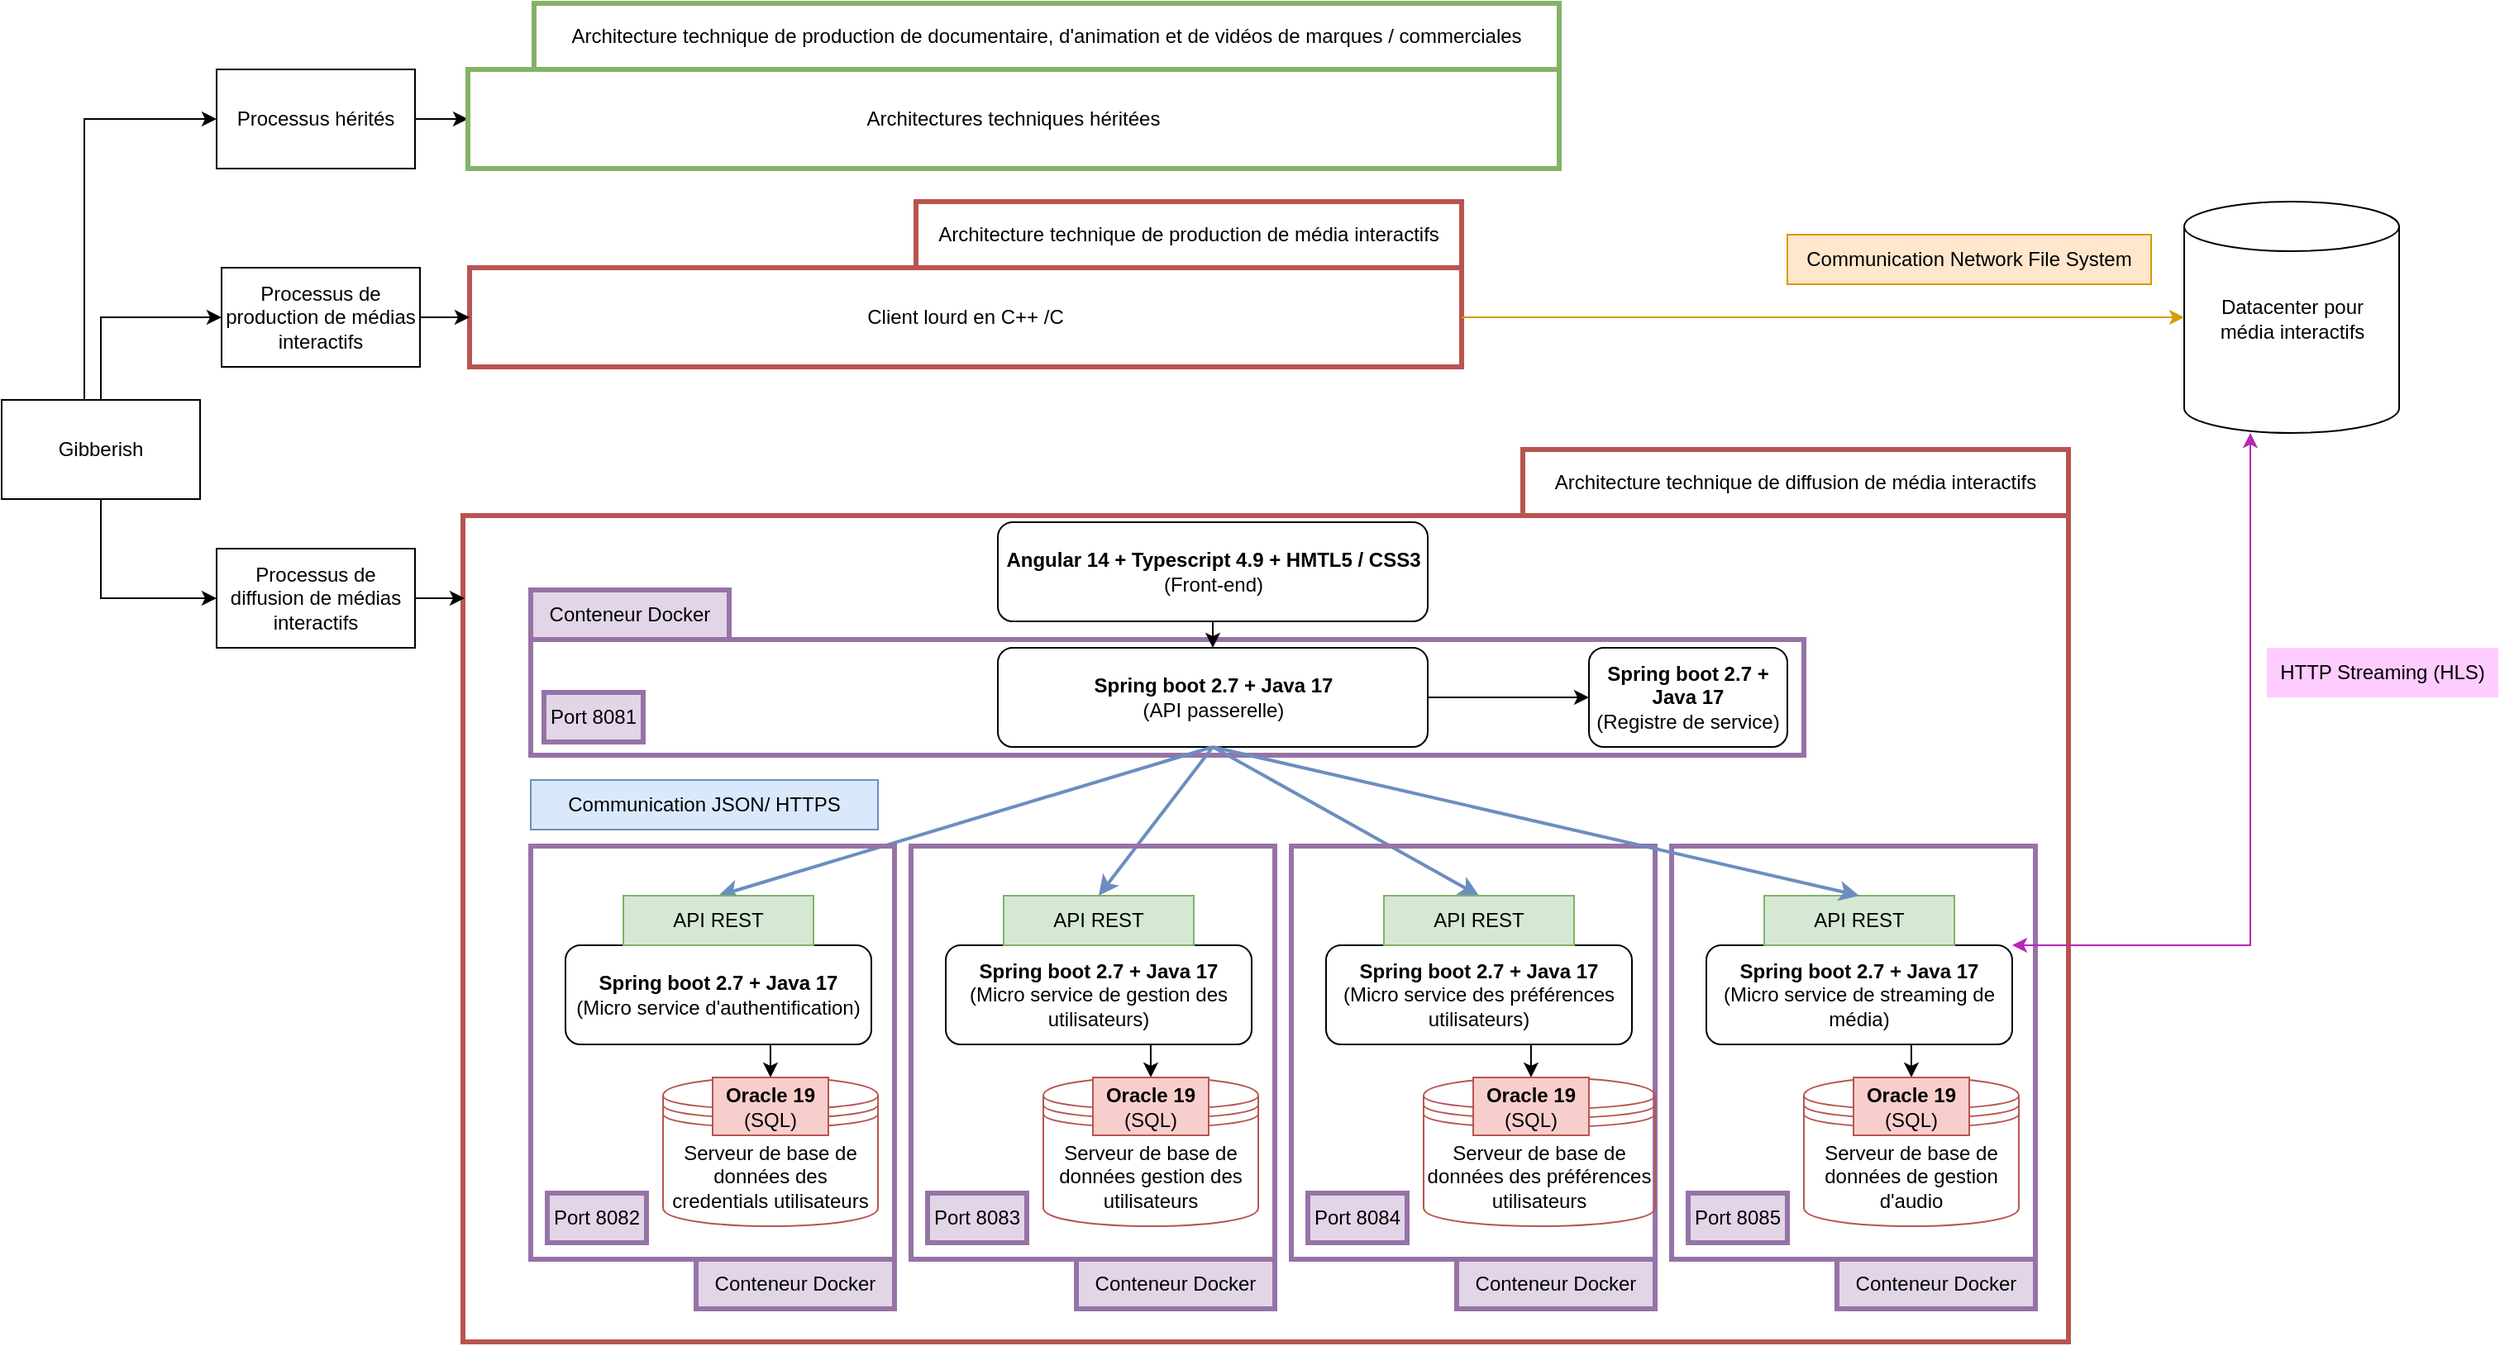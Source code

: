 <mxfile version="20.6.0" type="github">
  <diagram id="J4lTsCqaWdvs94E4tDBU" name="Page-1">
    <mxGraphModel dx="1422" dy="724" grid="1" gridSize="10" guides="1" tooltips="1" connect="1" arrows="1" fold="1" page="1" pageScale="1" pageWidth="827" pageHeight="1169" math="0" shadow="0">
      <root>
        <mxCell id="0" />
        <mxCell id="1" parent="0" />
        <mxCell id="8kNqF_XKGNWwcD94ysNi-43" value="" style="rounded=0;whiteSpace=wrap;html=1;strokeWidth=3;fillColor=none;strokeColor=#9673a6;" parent="1" vertex="1">
          <mxGeometry x="320" y="675" width="770" height="70" as="geometry" />
        </mxCell>
        <mxCell id="_FSysQC6U6rYsHptcgnh-13" value="" style="rounded=0;whiteSpace=wrap;html=1;fillColor=none;strokeColor=#b85450;strokeWidth=3;" parent="1" vertex="1">
          <mxGeometry x="279" y="600" width="971" height="500" as="geometry" />
        </mxCell>
        <mxCell id="8kNqF_XKGNWwcD94ysNi-25" value="" style="group" parent="1" vertex="1" connectable="0">
          <mxGeometry x="1010" y="800" width="220" height="280" as="geometry" />
        </mxCell>
        <mxCell id="8kNqF_XKGNWwcD94ysNi-26" value="" style="rounded=0;whiteSpace=wrap;html=1;fillColor=none;strokeColor=#9673a6;strokeWidth=3;" parent="8kNqF_XKGNWwcD94ysNi-25" vertex="1">
          <mxGeometry width="220" height="250" as="geometry" />
        </mxCell>
        <mxCell id="8kNqF_XKGNWwcD94ysNi-27" value="&lt;div&gt;&lt;b&gt;Spring boot 2.7 + Java 17&lt;br&gt;&lt;/b&gt;(Micro service de streaming de média)&lt;/div&gt;" style="rounded=1;whiteSpace=wrap;html=1;" parent="8kNqF_XKGNWwcD94ysNi-25" vertex="1">
          <mxGeometry x="21" y="60" width="185" height="60" as="geometry" />
        </mxCell>
        <mxCell id="8kNqF_XKGNWwcD94ysNi-28" value="Serveur de base de données de gestion d&#39;audio" style="shape=datastore;whiteSpace=wrap;html=1;fillColor=none;strokeColor=#b85450;" parent="8kNqF_XKGNWwcD94ysNi-25" vertex="1">
          <mxGeometry x="80" y="140" width="130" height="90" as="geometry" />
        </mxCell>
        <mxCell id="8kNqF_XKGNWwcD94ysNi-29" value="" style="endArrow=classic;html=1;rounded=0;entryX=0.5;entryY=0;entryDx=0;entryDy=0;exitX=0.67;exitY=1;exitDx=0;exitDy=0;exitPerimeter=0;" parent="8kNqF_XKGNWwcD94ysNi-25" source="8kNqF_XKGNWwcD94ysNi-27" target="8kNqF_XKGNWwcD94ysNi-31" edge="1">
          <mxGeometry width="50" height="50" relative="1" as="geometry">
            <mxPoint x="146.95" y="121" as="sourcePoint" />
            <mxPoint x="148" y="138" as="targetPoint" />
          </mxGeometry>
        </mxCell>
        <mxCell id="8kNqF_XKGNWwcD94ysNi-30" value="API REST" style="rounded=0;whiteSpace=wrap;html=1;fillColor=#d5e8d4;strokeColor=#82b366;" parent="8kNqF_XKGNWwcD94ysNi-25" vertex="1">
          <mxGeometry x="56" y="30" width="115" height="30" as="geometry" />
        </mxCell>
        <mxCell id="8kNqF_XKGNWwcD94ysNi-31" value="&lt;b&gt;Oracle 19&lt;/b&gt; (SQL)" style="rounded=0;whiteSpace=wrap;html=1;fillColor=#f8cecc;strokeColor=#b85450;" parent="8kNqF_XKGNWwcD94ysNi-25" vertex="1">
          <mxGeometry x="110" y="140" width="70" height="35" as="geometry" />
        </mxCell>
        <mxCell id="8kNqF_XKGNWwcD94ysNi-32" value="Conteneur Docker" style="rounded=0;whiteSpace=wrap;html=1;strokeWidth=3;fillColor=#e1d5e7;strokeColor=#9673a6;" parent="8kNqF_XKGNWwcD94ysNi-25" vertex="1">
          <mxGeometry x="100" y="250" width="120" height="30" as="geometry" />
        </mxCell>
        <mxCell id="8kNqF_XKGNWwcD94ysNi-33" value="Port 8085" style="rounded=0;whiteSpace=wrap;html=1;strokeWidth=3;fillColor=#e1d5e7;strokeColor=#9673a6;" parent="8kNqF_XKGNWwcD94ysNi-25" vertex="1">
          <mxGeometry x="10" y="210" width="60" height="30" as="geometry" />
        </mxCell>
        <mxCell id="wo86FMuEZb9ytW6Cp0ga-16" value="" style="rounded=0;whiteSpace=wrap;html=1;fillColor=none;strokeColor=#b85450;strokeWidth=3;" parent="1" vertex="1">
          <mxGeometry x="283" y="450" width="600" height="60" as="geometry" />
        </mxCell>
        <mxCell id="wo86FMuEZb9ytW6Cp0ga-17" value="Architecture technique de production de média interactifs" style="rounded=0;whiteSpace=wrap;html=1;strokeWidth=3;fillColor=none;strokeColor=#b85450;" parent="1" vertex="1">
          <mxGeometry x="553" y="410" width="330" height="40" as="geometry" />
        </mxCell>
        <mxCell id="wo86FMuEZb9ytW6Cp0ga-26" value="Gibberish" style="rounded=0;whiteSpace=wrap;html=1;strokeWidth=1;fillColor=none;" parent="1" vertex="1">
          <mxGeometry y="530" width="120" height="60" as="geometry" />
        </mxCell>
        <mxCell id="wo86FMuEZb9ytW6Cp0ga-27" value="Processus de production de médias interactifs" style="rounded=0;whiteSpace=wrap;html=1;strokeWidth=1;fillColor=none;" parent="1" vertex="1">
          <mxGeometry x="133" y="450" width="120" height="60" as="geometry" />
        </mxCell>
        <mxCell id="wo86FMuEZb9ytW6Cp0ga-28" value="Processus de diffusion de médias interactifs" style="rounded=0;whiteSpace=wrap;html=1;strokeWidth=1;fillColor=none;" parent="1" vertex="1">
          <mxGeometry x="130" y="620" width="120" height="60" as="geometry" />
        </mxCell>
        <mxCell id="wo86FMuEZb9ytW6Cp0ga-29" value="" style="endArrow=classic;html=1;rounded=0;exitX=0.5;exitY=0;exitDx=0;exitDy=0;entryX=0;entryY=0.5;entryDx=0;entryDy=0;" parent="1" source="wo86FMuEZb9ytW6Cp0ga-26" target="wo86FMuEZb9ytW6Cp0ga-27" edge="1">
          <mxGeometry width="50" height="50" relative="1" as="geometry">
            <mxPoint x="450" y="570" as="sourcePoint" />
            <mxPoint x="80" y="360" as="targetPoint" />
            <Array as="points">
              <mxPoint x="60" y="480" />
            </Array>
          </mxGeometry>
        </mxCell>
        <mxCell id="wo86FMuEZb9ytW6Cp0ga-30" value="" style="endArrow=classic;html=1;rounded=0;exitX=1;exitY=0.5;exitDx=0;exitDy=0;" parent="1" source="wo86FMuEZb9ytW6Cp0ga-27" edge="1">
          <mxGeometry width="50" height="50" relative="1" as="geometry">
            <mxPoint x="453" y="690" as="sourcePoint" />
            <mxPoint x="283" y="480" as="targetPoint" />
          </mxGeometry>
        </mxCell>
        <mxCell id="wo86FMuEZb9ytW6Cp0ga-31" value="" style="endArrow=classic;html=1;rounded=0;exitX=0.5;exitY=1;exitDx=0;exitDy=0;entryX=0;entryY=0.5;entryDx=0;entryDy=0;" parent="1" source="wo86FMuEZb9ytW6Cp0ga-26" target="wo86FMuEZb9ytW6Cp0ga-28" edge="1">
          <mxGeometry width="50" height="50" relative="1" as="geometry">
            <mxPoint x="60" y="880" as="sourcePoint" />
            <mxPoint x="160" y="710" as="targetPoint" />
            <Array as="points">
              <mxPoint x="60" y="650" />
            </Array>
          </mxGeometry>
        </mxCell>
        <mxCell id="SsCDJ0o37DeABF8u1zy4-1" value="&lt;div&gt;&lt;b&gt;Spring boot 2.7 + Java 17&lt;/b&gt;&lt;/div&gt;&lt;div&gt;(API passerelle)&lt;/div&gt;" style="rounded=1;whiteSpace=wrap;html=1;" parent="1" vertex="1">
          <mxGeometry x="602.5" y="680" width="260" height="60" as="geometry" />
        </mxCell>
        <mxCell id="SsCDJ0o37DeABF8u1zy4-2" value="&lt;div&gt;&lt;b&gt;Spring boot 2.7 + Java 17&lt;/b&gt;&lt;/div&gt;(Registre de service)" style="rounded=1;whiteSpace=wrap;html=1;" parent="1" vertex="1">
          <mxGeometry x="960" y="680" width="120" height="60" as="geometry" />
        </mxCell>
        <mxCell id="SsCDJ0o37DeABF8u1zy4-15" value="&lt;div&gt;&lt;b&gt;Angular 14 + Typescript 4.9 + HMTL5 / CSS3&lt;/b&gt;&lt;/div&gt;&lt;div&gt;(Front-end)&lt;b&gt;&lt;br&gt;&lt;/b&gt;&lt;/div&gt; " style="rounded=1;whiteSpace=wrap;html=1;" parent="1" vertex="1">
          <mxGeometry x="602.5" y="604" width="260" height="60" as="geometry" />
        </mxCell>
        <mxCell id="SsCDJ0o37DeABF8u1zy4-16" value="" style="endArrow=classic;html=1;rounded=0;entryX=0.5;entryY=0;entryDx=0;entryDy=0;exitX=0.5;exitY=1;exitDx=0;exitDy=0;" parent="1" source="SsCDJ0o37DeABF8u1zy4-15" target="SsCDJ0o37DeABF8u1zy4-1" edge="1">
          <mxGeometry width="50" height="50" relative="1" as="geometry">
            <mxPoint x="634" y="870" as="sourcePoint" />
            <mxPoint x="684" y="820" as="targetPoint" />
          </mxGeometry>
        </mxCell>
        <mxCell id="SsCDJ0o37DeABF8u1zy4-17" value="" style="endArrow=classic;html=1;rounded=0;entryX=0;entryY=0.5;entryDx=0;entryDy=0;exitX=1;exitY=0.5;exitDx=0;exitDy=0;" parent="1" source="SsCDJ0o37DeABF8u1zy4-1" target="SsCDJ0o37DeABF8u1zy4-2" edge="1">
          <mxGeometry width="50" height="50" relative="1" as="geometry">
            <mxPoint x="724" y="754.5" as="sourcePoint" />
            <mxPoint x="684" y="924.5" as="targetPoint" />
          </mxGeometry>
        </mxCell>
        <mxCell id="xsgijD-SskbSGqHChYv_-3" value="" style="endArrow=classic;html=1;rounded=0;entryX=0.5;entryY=0;entryDx=0;entryDy=0;exitX=0.5;exitY=1;exitDx=0;exitDy=0;fillColor=#dae8fc;strokeColor=#6c8ebf;strokeWidth=2;" parent="1" source="SsCDJ0o37DeABF8u1zy4-1" target="xsgijD-SskbSGqHChYv_-1" edge="1">
          <mxGeometry width="50" height="50" relative="1" as="geometry">
            <mxPoint x="560" y="730" as="sourcePoint" />
            <mxPoint x="610" y="680" as="targetPoint" />
          </mxGeometry>
        </mxCell>
        <mxCell id="xsgijD-SskbSGqHChYv_-5" value="" style="endArrow=classic;html=1;rounded=0;entryX=0.5;entryY=0;entryDx=0;entryDy=0;exitX=0.5;exitY=1;exitDx=0;exitDy=0;fillColor=#dae8fc;strokeColor=#6c8ebf;strokeWidth=2;" parent="1" source="SsCDJ0o37DeABF8u1zy4-1" target="8kNqF_XKGNWwcD94ysNi-12" edge="1">
          <mxGeometry width="50" height="50" relative="1" as="geometry">
            <mxPoint x="875" y="720" as="sourcePoint" />
            <mxPoint x="721.5" y="780" as="targetPoint" />
          </mxGeometry>
        </mxCell>
        <mxCell id="xsgijD-SskbSGqHChYv_-7" value="" style="endArrow=classic;html=1;rounded=0;entryX=0.5;entryY=0;entryDx=0;entryDy=0;exitX=0.5;exitY=1;exitDx=0;exitDy=0;fillColor=#dae8fc;strokeColor=#6c8ebf;strokeWidth=2;" parent="1" source="SsCDJ0o37DeABF8u1zy4-1" target="8kNqF_XKGNWwcD94ysNi-21" edge="1">
          <mxGeometry width="50" height="50" relative="1" as="geometry">
            <mxPoint x="1030" y="730" as="sourcePoint" />
            <mxPoint x="866.5" y="780" as="targetPoint" />
          </mxGeometry>
        </mxCell>
        <mxCell id="xsgijD-SskbSGqHChYv_-13" value="Communication JSON/ HTTPS" style="text;html=1;strokeColor=#6c8ebf;fillColor=#dae8fc;align=center;verticalAlign=middle;whiteSpace=wrap;rounded=0;" parent="1" vertex="1">
          <mxGeometry x="320" y="760" width="210" height="30" as="geometry" />
        </mxCell>
        <mxCell id="xsgijD-SskbSGqHChYv_-15" value="" style="endArrow=classic;html=1;rounded=0;exitX=1;exitY=0.5;exitDx=0;exitDy=0;" parent="1" source="wo86FMuEZb9ytW6Cp0ga-28" edge="1">
          <mxGeometry width="50" height="50" relative="1" as="geometry">
            <mxPoint x="560" y="850" as="sourcePoint" />
            <mxPoint x="280" y="650" as="targetPoint" />
          </mxGeometry>
        </mxCell>
        <mxCell id="xsgijD-SskbSGqHChYv_-18" value="Processus hérités" style="rounded=0;whiteSpace=wrap;html=1;strokeWidth=1;fillColor=none;" parent="1" vertex="1">
          <mxGeometry x="130" y="330" width="120" height="60" as="geometry" />
        </mxCell>
        <mxCell id="xsgijD-SskbSGqHChYv_-19" value="" style="endArrow=classic;html=1;rounded=0;entryX=0;entryY=0.5;entryDx=0;entryDy=0;" parent="1" target="xsgijD-SskbSGqHChYv_-18" edge="1">
          <mxGeometry width="50" height="50" relative="1" as="geometry">
            <mxPoint x="50" y="530" as="sourcePoint" />
            <mxPoint x="120" y="240" as="targetPoint" />
            <Array as="points">
              <mxPoint x="50" y="360" />
            </Array>
          </mxGeometry>
        </mxCell>
        <mxCell id="xsgijD-SskbSGqHChYv_-20" value="" style="endArrow=classic;html=1;rounded=0;exitX=1;exitY=0.5;exitDx=0;exitDy=0;" parent="1" source="xsgijD-SskbSGqHChYv_-18" edge="1">
          <mxGeometry width="50" height="50" relative="1" as="geometry">
            <mxPoint x="642" y="650" as="sourcePoint" />
            <mxPoint x="282" y="360" as="targetPoint" />
          </mxGeometry>
        </mxCell>
        <mxCell id="xsgijD-SskbSGqHChYv_-21" value="Architectures techniques héritées" style="rounded=0;whiteSpace=wrap;html=1;fillColor=none;strokeColor=#82b366;strokeWidth=3;" parent="1" vertex="1">
          <mxGeometry x="282" y="330" width="660" height="60" as="geometry" />
        </mxCell>
        <mxCell id="8kNqF_XKGNWwcD94ysNi-6" value="" style="group" parent="1" vertex="1" connectable="0">
          <mxGeometry x="320" y="800" width="220" height="280" as="geometry" />
        </mxCell>
        <mxCell id="8kNqF_XKGNWwcD94ysNi-2" value="" style="rounded=0;whiteSpace=wrap;html=1;fillColor=none;strokeColor=#9673a6;strokeWidth=3;" parent="8kNqF_XKGNWwcD94ysNi-6" vertex="1">
          <mxGeometry width="220" height="250" as="geometry" />
        </mxCell>
        <mxCell id="SsCDJ0o37DeABF8u1zy4-5" value="&lt;div&gt;&lt;b&gt;Spring boot 2.7 + Java 17&lt;br&gt;&lt;/b&gt;(Micro service d&#39;authentification)&lt;/div&gt;" style="rounded=1;whiteSpace=wrap;html=1;" parent="8kNqF_XKGNWwcD94ysNi-6" vertex="1">
          <mxGeometry x="21" y="60" width="185" height="60" as="geometry" />
        </mxCell>
        <mxCell id="SsCDJ0o37DeABF8u1zy4-12" value="Serveur de base de données des credentials utilisateurs" style="shape=datastore;whiteSpace=wrap;html=1;fillColor=none;strokeColor=#b85450;" parent="8kNqF_XKGNWwcD94ysNi-6" vertex="1">
          <mxGeometry x="80" y="140" width="130" height="90" as="geometry" />
        </mxCell>
        <mxCell id="SsCDJ0o37DeABF8u1zy4-18" value="" style="endArrow=classic;html=1;rounded=0;entryX=0.5;entryY=0;entryDx=0;entryDy=0;exitX=0.67;exitY=1;exitDx=0;exitDy=0;exitPerimeter=0;" parent="8kNqF_XKGNWwcD94ysNi-6" source="SsCDJ0o37DeABF8u1zy4-5" target="xsgijD-SskbSGqHChYv_-14" edge="1">
          <mxGeometry width="50" height="50" relative="1" as="geometry">
            <mxPoint x="146.95" y="121" as="sourcePoint" />
            <mxPoint x="148" y="138" as="targetPoint" />
          </mxGeometry>
        </mxCell>
        <mxCell id="xsgijD-SskbSGqHChYv_-1" value="API REST" style="rounded=0;whiteSpace=wrap;html=1;fillColor=#d5e8d4;strokeColor=#82b366;" parent="8kNqF_XKGNWwcD94ysNi-6" vertex="1">
          <mxGeometry x="56" y="30" width="115" height="30" as="geometry" />
        </mxCell>
        <mxCell id="xsgijD-SskbSGqHChYv_-14" value="&lt;b&gt;Oracle 19&lt;/b&gt; (SQL)" style="rounded=0;whiteSpace=wrap;html=1;fillColor=#f8cecc;strokeColor=#b85450;" parent="8kNqF_XKGNWwcD94ysNi-6" vertex="1">
          <mxGeometry x="110" y="140" width="70" height="35" as="geometry" />
        </mxCell>
        <mxCell id="8kNqF_XKGNWwcD94ysNi-3" value="Conteneur Docker" style="rounded=0;whiteSpace=wrap;html=1;strokeWidth=3;fillColor=#e1d5e7;strokeColor=#9673a6;" parent="8kNqF_XKGNWwcD94ysNi-6" vertex="1">
          <mxGeometry x="100" y="250" width="120" height="30" as="geometry" />
        </mxCell>
        <mxCell id="8kNqF_XKGNWwcD94ysNi-5" value="Port 8082" style="rounded=0;whiteSpace=wrap;html=1;strokeWidth=3;fillColor=#e1d5e7;strokeColor=#9673a6;" parent="8kNqF_XKGNWwcD94ysNi-6" vertex="1">
          <mxGeometry x="10" y="210" width="60" height="30" as="geometry" />
        </mxCell>
        <mxCell id="8kNqF_XKGNWwcD94ysNi-7" value="" style="group" parent="1" vertex="1" connectable="0">
          <mxGeometry x="550" y="800" width="220" height="280" as="geometry" />
        </mxCell>
        <mxCell id="8kNqF_XKGNWwcD94ysNi-8" value="" style="rounded=0;whiteSpace=wrap;html=1;fillColor=none;strokeColor=#9673a6;strokeWidth=3;" parent="8kNqF_XKGNWwcD94ysNi-7" vertex="1">
          <mxGeometry width="220" height="250" as="geometry" />
        </mxCell>
        <mxCell id="8kNqF_XKGNWwcD94ysNi-9" value="&lt;div&gt;&lt;b&gt;Spring boot 2.7 + Java 17&lt;br&gt;&lt;/b&gt;(Micro service de gestion des utilisateurs)&lt;/div&gt;" style="rounded=1;whiteSpace=wrap;html=1;" parent="8kNqF_XKGNWwcD94ysNi-7" vertex="1">
          <mxGeometry x="21" y="60" width="185" height="60" as="geometry" />
        </mxCell>
        <mxCell id="8kNqF_XKGNWwcD94ysNi-10" value="Serveur de base de données gestion des utilisateurs" style="shape=datastore;whiteSpace=wrap;html=1;fillColor=none;strokeColor=#b85450;" parent="8kNqF_XKGNWwcD94ysNi-7" vertex="1">
          <mxGeometry x="80" y="140" width="130" height="90" as="geometry" />
        </mxCell>
        <mxCell id="8kNqF_XKGNWwcD94ysNi-11" value="" style="endArrow=classic;html=1;rounded=0;entryX=0.5;entryY=0;entryDx=0;entryDy=0;exitX=0.67;exitY=1;exitDx=0;exitDy=0;exitPerimeter=0;" parent="8kNqF_XKGNWwcD94ysNi-7" source="8kNqF_XKGNWwcD94ysNi-9" target="8kNqF_XKGNWwcD94ysNi-13" edge="1">
          <mxGeometry width="50" height="50" relative="1" as="geometry">
            <mxPoint x="146.95" y="121" as="sourcePoint" />
            <mxPoint x="148" y="138" as="targetPoint" />
          </mxGeometry>
        </mxCell>
        <mxCell id="8kNqF_XKGNWwcD94ysNi-12" value="API REST" style="rounded=0;whiteSpace=wrap;html=1;fillColor=#d5e8d4;strokeColor=#82b366;" parent="8kNqF_XKGNWwcD94ysNi-7" vertex="1">
          <mxGeometry x="56" y="30" width="115" height="30" as="geometry" />
        </mxCell>
        <mxCell id="8kNqF_XKGNWwcD94ysNi-13" value="&lt;b&gt;Oracle 19&lt;/b&gt; (SQL)" style="rounded=0;whiteSpace=wrap;html=1;fillColor=#f8cecc;strokeColor=#b85450;" parent="8kNqF_XKGNWwcD94ysNi-7" vertex="1">
          <mxGeometry x="110" y="140" width="70" height="35" as="geometry" />
        </mxCell>
        <mxCell id="8kNqF_XKGNWwcD94ysNi-14" value="Conteneur Docker" style="rounded=0;whiteSpace=wrap;html=1;strokeWidth=3;fillColor=#e1d5e7;strokeColor=#9673a6;" parent="8kNqF_XKGNWwcD94ysNi-7" vertex="1">
          <mxGeometry x="100" y="250" width="120" height="30" as="geometry" />
        </mxCell>
        <mxCell id="8kNqF_XKGNWwcD94ysNi-15" value="Port 8083" style="rounded=0;whiteSpace=wrap;html=1;strokeWidth=3;fillColor=#e1d5e7;strokeColor=#9673a6;" parent="8kNqF_XKGNWwcD94ysNi-7" vertex="1">
          <mxGeometry x="10" y="210" width="60" height="30" as="geometry" />
        </mxCell>
        <mxCell id="8kNqF_XKGNWwcD94ysNi-16" value="" style="group" parent="1" vertex="1" connectable="0">
          <mxGeometry x="780" y="800" width="220" height="280" as="geometry" />
        </mxCell>
        <mxCell id="8kNqF_XKGNWwcD94ysNi-17" value="" style="rounded=0;whiteSpace=wrap;html=1;fillColor=none;strokeColor=#9673a6;strokeWidth=3;" parent="8kNqF_XKGNWwcD94ysNi-16" vertex="1">
          <mxGeometry width="220" height="250" as="geometry" />
        </mxCell>
        <mxCell id="8kNqF_XKGNWwcD94ysNi-18" value="&lt;div&gt;&lt;b&gt;Spring boot 2.7 + Java 17&lt;br&gt;&lt;/b&gt;(Micro service des préférences utilisateurs)&lt;/div&gt;" style="rounded=1;whiteSpace=wrap;html=1;" parent="8kNqF_XKGNWwcD94ysNi-16" vertex="1">
          <mxGeometry x="21" y="60" width="185" height="60" as="geometry" />
        </mxCell>
        <mxCell id="8kNqF_XKGNWwcD94ysNi-19" value="Serveur de base de données des préférences utilisateurs" style="shape=datastore;whiteSpace=wrap;html=1;fillColor=none;strokeColor=#b85450;" parent="8kNqF_XKGNWwcD94ysNi-16" vertex="1">
          <mxGeometry x="80" y="140" width="140" height="90" as="geometry" />
        </mxCell>
        <mxCell id="8kNqF_XKGNWwcD94ysNi-20" value="" style="endArrow=classic;html=1;rounded=0;entryX=0.5;entryY=0;entryDx=0;entryDy=0;exitX=0.67;exitY=1;exitDx=0;exitDy=0;exitPerimeter=0;" parent="8kNqF_XKGNWwcD94ysNi-16" source="8kNqF_XKGNWwcD94ysNi-18" target="8kNqF_XKGNWwcD94ysNi-22" edge="1">
          <mxGeometry width="50" height="50" relative="1" as="geometry">
            <mxPoint x="146.95" y="121" as="sourcePoint" />
            <mxPoint x="148" y="138" as="targetPoint" />
          </mxGeometry>
        </mxCell>
        <mxCell id="8kNqF_XKGNWwcD94ysNi-21" value="API REST" style="rounded=0;whiteSpace=wrap;html=1;fillColor=#d5e8d4;strokeColor=#82b366;" parent="8kNqF_XKGNWwcD94ysNi-16" vertex="1">
          <mxGeometry x="56" y="30" width="115" height="30" as="geometry" />
        </mxCell>
        <mxCell id="8kNqF_XKGNWwcD94ysNi-22" value="&lt;b&gt;Oracle 19&lt;/b&gt; (SQL)" style="rounded=0;whiteSpace=wrap;html=1;fillColor=#f8cecc;strokeColor=#b85450;" parent="8kNqF_XKGNWwcD94ysNi-16" vertex="1">
          <mxGeometry x="110" y="140" width="70" height="35" as="geometry" />
        </mxCell>
        <mxCell id="8kNqF_XKGNWwcD94ysNi-23" value="Conteneur Docker" style="rounded=0;whiteSpace=wrap;html=1;strokeWidth=3;fillColor=#e1d5e7;strokeColor=#9673a6;" parent="8kNqF_XKGNWwcD94ysNi-16" vertex="1">
          <mxGeometry x="100" y="250" width="120" height="30" as="geometry" />
        </mxCell>
        <mxCell id="8kNqF_XKGNWwcD94ysNi-24" value="Port 8084" style="rounded=0;whiteSpace=wrap;html=1;strokeWidth=3;fillColor=#e1d5e7;strokeColor=#9673a6;" parent="8kNqF_XKGNWwcD94ysNi-16" vertex="1">
          <mxGeometry x="10" y="210" width="60" height="30" as="geometry" />
        </mxCell>
        <mxCell id="8kNqF_XKGNWwcD94ysNi-44" value="Conteneur Docker" style="rounded=0;whiteSpace=wrap;html=1;strokeWidth=3;fillColor=#e1d5e7;strokeColor=#9673a6;" parent="1" vertex="1">
          <mxGeometry x="320" y="645" width="120" height="30" as="geometry" />
        </mxCell>
        <mxCell id="8kNqF_XKGNWwcD94ysNi-45" value="Port 8081" style="rounded=0;whiteSpace=wrap;html=1;strokeWidth=3;fillColor=#e1d5e7;strokeColor=#9673a6;" parent="1" vertex="1">
          <mxGeometry x="328" y="707" width="60" height="30" as="geometry" />
        </mxCell>
        <mxCell id="_FSysQC6U6rYsHptcgnh-10" value="Architecture technique de production de documentaire, d&#39;animation et de vidéos de marques / commerciales " style="rounded=0;whiteSpace=wrap;html=1;strokeWidth=3;fillColor=none;strokeColor=#82b366;" parent="1" vertex="1">
          <mxGeometry x="322" y="290" width="620" height="40" as="geometry" />
        </mxCell>
        <mxCell id="_FSysQC6U6rYsHptcgnh-12" value="Client lourd en C++ /C" style="text;html=1;strokeColor=none;fillColor=none;align=center;verticalAlign=middle;whiteSpace=wrap;rounded=0;" parent="1" vertex="1">
          <mxGeometry x="418" y="465" width="330" height="30" as="geometry" />
        </mxCell>
        <mxCell id="_FSysQC6U6rYsHptcgnh-14" value="Architecture technique de diffusion de média interactifs" style="rounded=0;whiteSpace=wrap;html=1;strokeWidth=3;fillColor=none;strokeColor=#b85450;" parent="1" vertex="1">
          <mxGeometry x="920" y="560" width="330" height="40" as="geometry" />
        </mxCell>
        <mxCell id="_FSysQC6U6rYsHptcgnh-17" value="" style="group" parent="1" vertex="1" connectable="0">
          <mxGeometry x="1320" y="410" width="130" height="140" as="geometry" />
        </mxCell>
        <mxCell id="_FSysQC6U6rYsHptcgnh-18" value="" style="shape=cylinder3;whiteSpace=wrap;html=1;boundedLbl=1;backgroundOutline=1;size=15;pointerEvents=0;fontFamily=Helvetica;fontSize=12;fontColor=default;fillColor=none;gradientColor=none;" parent="_FSysQC6U6rYsHptcgnh-17" vertex="1">
          <mxGeometry width="130" height="140" as="geometry" />
        </mxCell>
        <mxCell id="_FSysQC6U6rYsHptcgnh-19" value="&lt;div&gt;Datacenter pour &lt;br&gt;&lt;/div&gt;&lt;div&gt;média interactifs&lt;/div&gt;" style="text;html=1;align=center;verticalAlign=middle;resizable=0;points=[];autosize=1;strokeColor=none;fillColor=none;fontSize=12;fontFamily=Helvetica;fontColor=default;" parent="_FSysQC6U6rYsHptcgnh-17" vertex="1">
          <mxGeometry x="10.003" y="51.333" width="110" height="40" as="geometry" />
        </mxCell>
        <mxCell id="_FSysQC6U6rYsHptcgnh-20" value="" style="endArrow=classic;html=1;rounded=0;strokeWidth=1;fontFamily=Helvetica;fontSize=12;fontColor=default;entryX=0;entryY=0.5;entryDx=0;entryDy=0;entryPerimeter=0;exitX=1;exitY=0.5;exitDx=0;exitDy=0;fillColor=#ffe6cc;strokeColor=#d79b00;" parent="1" source="wo86FMuEZb9ytW6Cp0ga-16" target="_FSysQC6U6rYsHptcgnh-18" edge="1">
          <mxGeometry width="50" height="50" relative="1" as="geometry">
            <mxPoint x="1332.5" y="260" as="sourcePoint" />
            <mxPoint x="1482.5" y="374.0" as="targetPoint" />
          </mxGeometry>
        </mxCell>
        <mxCell id="_FSysQC6U6rYsHptcgnh-22" value="" style="endArrow=classic;html=1;rounded=0;strokeWidth=1;exitX=1;exitY=0;exitDx=0;exitDy=0;startArrow=classic;startFill=1;strokeColor=#BA25BA;" parent="1" source="8kNqF_XKGNWwcD94ysNi-27" edge="1">
          <mxGeometry width="50" height="50" relative="1" as="geometry">
            <mxPoint x="1170" y="706.0" as="sourcePoint" />
            <mxPoint x="1360" y="550" as="targetPoint" />
            <Array as="points">
              <mxPoint x="1360" y="860" />
            </Array>
          </mxGeometry>
        </mxCell>
        <mxCell id="_FSysQC6U6rYsHptcgnh-23" value="" style="endArrow=classic;html=1;rounded=0;entryX=0.5;entryY=0;entryDx=0;entryDy=0;fillColor=#dae8fc;strokeColor=#6c8ebf;strokeWidth=2;exitX=0.5;exitY=1;exitDx=0;exitDy=0;" parent="1" source="SsCDJ0o37DeABF8u1zy4-1" target="8kNqF_XKGNWwcD94ysNi-30" edge="1">
          <mxGeometry width="50" height="50" relative="1" as="geometry">
            <mxPoint x="830" y="770" as="sourcePoint" />
            <mxPoint x="903.5" y="840" as="targetPoint" />
          </mxGeometry>
        </mxCell>
        <mxCell id="_FSysQC6U6rYsHptcgnh-25" value="Communication Network File System" style="text;html=1;strokeColor=#d79b00;fillColor=#ffe6cc;align=center;verticalAlign=middle;whiteSpace=wrap;rounded=0;" parent="1" vertex="1">
          <mxGeometry x="1080" y="430" width="220" height="30" as="geometry" />
        </mxCell>
        <mxCell id="_FSysQC6U6rYsHptcgnh-26" value="HTTP Streaming (HLS)" style="text;html=1;strokeColor=none;fillColor=#FFCCFF;align=center;verticalAlign=middle;whiteSpace=wrap;rounded=0;" parent="1" vertex="1">
          <mxGeometry x="1370" y="680" width="140" height="30" as="geometry" />
        </mxCell>
      </root>
    </mxGraphModel>
  </diagram>
</mxfile>
